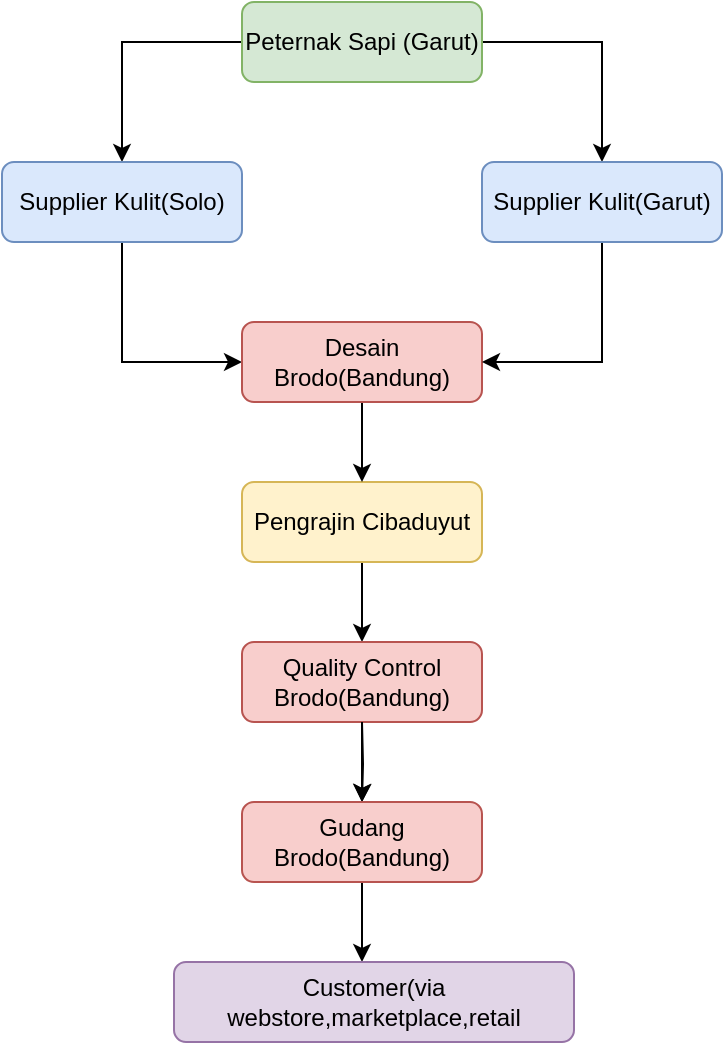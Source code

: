 <mxfile version="26.2.14">
  <diagram id="C5RBs43oDa-KdzZeNtuy" name="Page-1">
    <mxGraphModel dx="864" dy="563" grid="1" gridSize="10" guides="1" tooltips="1" connect="1" arrows="1" fold="1" page="1" pageScale="1" pageWidth="827" pageHeight="1169" math="0" shadow="0">
      <root>
        <mxCell id="WIyWlLk6GJQsqaUBKTNV-0" />
        <mxCell id="WIyWlLk6GJQsqaUBKTNV-1" parent="WIyWlLk6GJQsqaUBKTNV-0" />
        <mxCell id="bYIzkWlDMTkwSgAS0XQo-1" style="edgeStyle=orthogonalEdgeStyle;rounded=0;orthogonalLoop=1;jettySize=auto;html=1;entryX=0.5;entryY=0;entryDx=0;entryDy=0;" edge="1" parent="WIyWlLk6GJQsqaUBKTNV-1" source="WIyWlLk6GJQsqaUBKTNV-3" target="WIyWlLk6GJQsqaUBKTNV-7">
          <mxGeometry relative="1" as="geometry">
            <Array as="points">
              <mxPoint x="294" y="60" />
            </Array>
          </mxGeometry>
        </mxCell>
        <mxCell id="bYIzkWlDMTkwSgAS0XQo-2" style="edgeStyle=orthogonalEdgeStyle;rounded=0;orthogonalLoop=1;jettySize=auto;html=1;" edge="1" parent="WIyWlLk6GJQsqaUBKTNV-1" source="WIyWlLk6GJQsqaUBKTNV-3" target="bYIzkWlDMTkwSgAS0XQo-0">
          <mxGeometry relative="1" as="geometry">
            <Array as="points">
              <mxPoint x="534" y="60" />
            </Array>
          </mxGeometry>
        </mxCell>
        <mxCell id="WIyWlLk6GJQsqaUBKTNV-3" value="Peternak Sapi (Garut)" style="rounded=1;whiteSpace=wrap;html=1;fontSize=12;glass=0;strokeWidth=1;shadow=0;fillColor=#d5e8d4;strokeColor=#82b366;" parent="WIyWlLk6GJQsqaUBKTNV-1" vertex="1">
          <mxGeometry x="354" y="40" width="120" height="40" as="geometry" />
        </mxCell>
        <mxCell id="bYIzkWlDMTkwSgAS0XQo-3" style="edgeStyle=orthogonalEdgeStyle;rounded=0;orthogonalLoop=1;jettySize=auto;html=1;entryX=0;entryY=0.5;entryDx=0;entryDy=0;" edge="1" parent="WIyWlLk6GJQsqaUBKTNV-1" source="WIyWlLk6GJQsqaUBKTNV-7" target="WIyWlLk6GJQsqaUBKTNV-12">
          <mxGeometry relative="1" as="geometry" />
        </mxCell>
        <mxCell id="WIyWlLk6GJQsqaUBKTNV-7" value="Supplier Kulit(Solo)" style="rounded=1;whiteSpace=wrap;html=1;fontSize=12;glass=0;strokeWidth=1;shadow=0;fillColor=#dae8fc;strokeColor=#6c8ebf;" parent="WIyWlLk6GJQsqaUBKTNV-1" vertex="1">
          <mxGeometry x="234" y="120" width="120" height="40" as="geometry" />
        </mxCell>
        <mxCell id="bYIzkWlDMTkwSgAS0XQo-7" style="edgeStyle=orthogonalEdgeStyle;rounded=0;orthogonalLoop=1;jettySize=auto;html=1;entryX=0.5;entryY=0;entryDx=0;entryDy=0;" edge="1" parent="WIyWlLk6GJQsqaUBKTNV-1" source="WIyWlLk6GJQsqaUBKTNV-11" target="bYIzkWlDMTkwSgAS0XQo-5">
          <mxGeometry relative="1" as="geometry" />
        </mxCell>
        <mxCell id="WIyWlLk6GJQsqaUBKTNV-11" value="Pengrajin Cibaduyut" style="rounded=1;whiteSpace=wrap;html=1;fontSize=12;glass=0;strokeWidth=1;shadow=0;fillColor=#fff2cc;strokeColor=#d6b656;" parent="WIyWlLk6GJQsqaUBKTNV-1" vertex="1">
          <mxGeometry x="354" y="280" width="120" height="40" as="geometry" />
        </mxCell>
        <mxCell id="bYIzkWlDMTkwSgAS0XQo-6" style="edgeStyle=orthogonalEdgeStyle;rounded=0;orthogonalLoop=1;jettySize=auto;html=1;entryX=0.5;entryY=0;entryDx=0;entryDy=0;" edge="1" parent="WIyWlLk6GJQsqaUBKTNV-1" source="WIyWlLk6GJQsqaUBKTNV-12" target="WIyWlLk6GJQsqaUBKTNV-11">
          <mxGeometry relative="1" as="geometry" />
        </mxCell>
        <mxCell id="WIyWlLk6GJQsqaUBKTNV-12" value="Desain Brodo(Bandung)" style="rounded=1;whiteSpace=wrap;html=1;fontSize=12;glass=0;strokeWidth=1;shadow=0;fillColor=#f8cecc;strokeColor=#b85450;" parent="WIyWlLk6GJQsqaUBKTNV-1" vertex="1">
          <mxGeometry x="354" y="200" width="120" height="40" as="geometry" />
        </mxCell>
        <mxCell id="bYIzkWlDMTkwSgAS0XQo-4" style="edgeStyle=orthogonalEdgeStyle;rounded=0;orthogonalLoop=1;jettySize=auto;html=1;entryX=1;entryY=0.5;entryDx=0;entryDy=0;" edge="1" parent="WIyWlLk6GJQsqaUBKTNV-1" source="bYIzkWlDMTkwSgAS0XQo-0" target="WIyWlLk6GJQsqaUBKTNV-12">
          <mxGeometry relative="1" as="geometry" />
        </mxCell>
        <mxCell id="bYIzkWlDMTkwSgAS0XQo-0" value="Supplier Kulit(Garut)" style="rounded=1;whiteSpace=wrap;html=1;fontSize=12;glass=0;strokeWidth=1;shadow=0;fillColor=#dae8fc;strokeColor=#6c8ebf;" vertex="1" parent="WIyWlLk6GJQsqaUBKTNV-1">
          <mxGeometry x="474" y="120" width="120" height="40" as="geometry" />
        </mxCell>
        <mxCell id="bYIzkWlDMTkwSgAS0XQo-10" value="" style="edgeStyle=orthogonalEdgeStyle;rounded=0;orthogonalLoop=1;jettySize=auto;html=1;" edge="1" parent="WIyWlLk6GJQsqaUBKTNV-1" source="bYIzkWlDMTkwSgAS0XQo-5" target="bYIzkWlDMTkwSgAS0XQo-9">
          <mxGeometry relative="1" as="geometry" />
        </mxCell>
        <mxCell id="bYIzkWlDMTkwSgAS0XQo-5" value="Quality Control Brodo(Bandung)" style="rounded=1;whiteSpace=wrap;html=1;fontSize=12;glass=0;strokeWidth=1;shadow=0;fillColor=#f8cecc;strokeColor=#b85450;" vertex="1" parent="WIyWlLk6GJQsqaUBKTNV-1">
          <mxGeometry x="354" y="360" width="120" height="40" as="geometry" />
        </mxCell>
        <mxCell id="bYIzkWlDMTkwSgAS0XQo-8" style="edgeStyle=orthogonalEdgeStyle;rounded=0;orthogonalLoop=1;jettySize=auto;html=1;entryX=0.5;entryY=0;entryDx=0;entryDy=0;" edge="1" parent="WIyWlLk6GJQsqaUBKTNV-1" target="bYIzkWlDMTkwSgAS0XQo-9">
          <mxGeometry relative="1" as="geometry">
            <mxPoint x="414" y="400" as="sourcePoint" />
          </mxGeometry>
        </mxCell>
        <mxCell id="bYIzkWlDMTkwSgAS0XQo-14" style="edgeStyle=orthogonalEdgeStyle;rounded=0;orthogonalLoop=1;jettySize=auto;html=1;entryX=0.47;entryY=0;entryDx=0;entryDy=0;entryPerimeter=0;" edge="1" parent="WIyWlLk6GJQsqaUBKTNV-1" source="bYIzkWlDMTkwSgAS0XQo-9" target="bYIzkWlDMTkwSgAS0XQo-12">
          <mxGeometry relative="1" as="geometry">
            <mxPoint x="414" y="510" as="targetPoint" />
          </mxGeometry>
        </mxCell>
        <mxCell id="bYIzkWlDMTkwSgAS0XQo-9" value="Gudang Brodo(Bandung)" style="rounded=1;whiteSpace=wrap;html=1;fontSize=12;glass=0;strokeWidth=1;shadow=0;fillColor=#f8cecc;strokeColor=#b85450;" vertex="1" parent="WIyWlLk6GJQsqaUBKTNV-1">
          <mxGeometry x="354" y="440" width="120" height="40" as="geometry" />
        </mxCell>
        <mxCell id="bYIzkWlDMTkwSgAS0XQo-12" value="Customer(via webstore,marketplace,retail" style="rounded=1;whiteSpace=wrap;html=1;fontSize=12;glass=0;strokeWidth=1;shadow=0;fillColor=#e1d5e7;strokeColor=#9673a6;" vertex="1" parent="WIyWlLk6GJQsqaUBKTNV-1">
          <mxGeometry x="320" y="520" width="200" height="40" as="geometry" />
        </mxCell>
      </root>
    </mxGraphModel>
  </diagram>
</mxfile>
